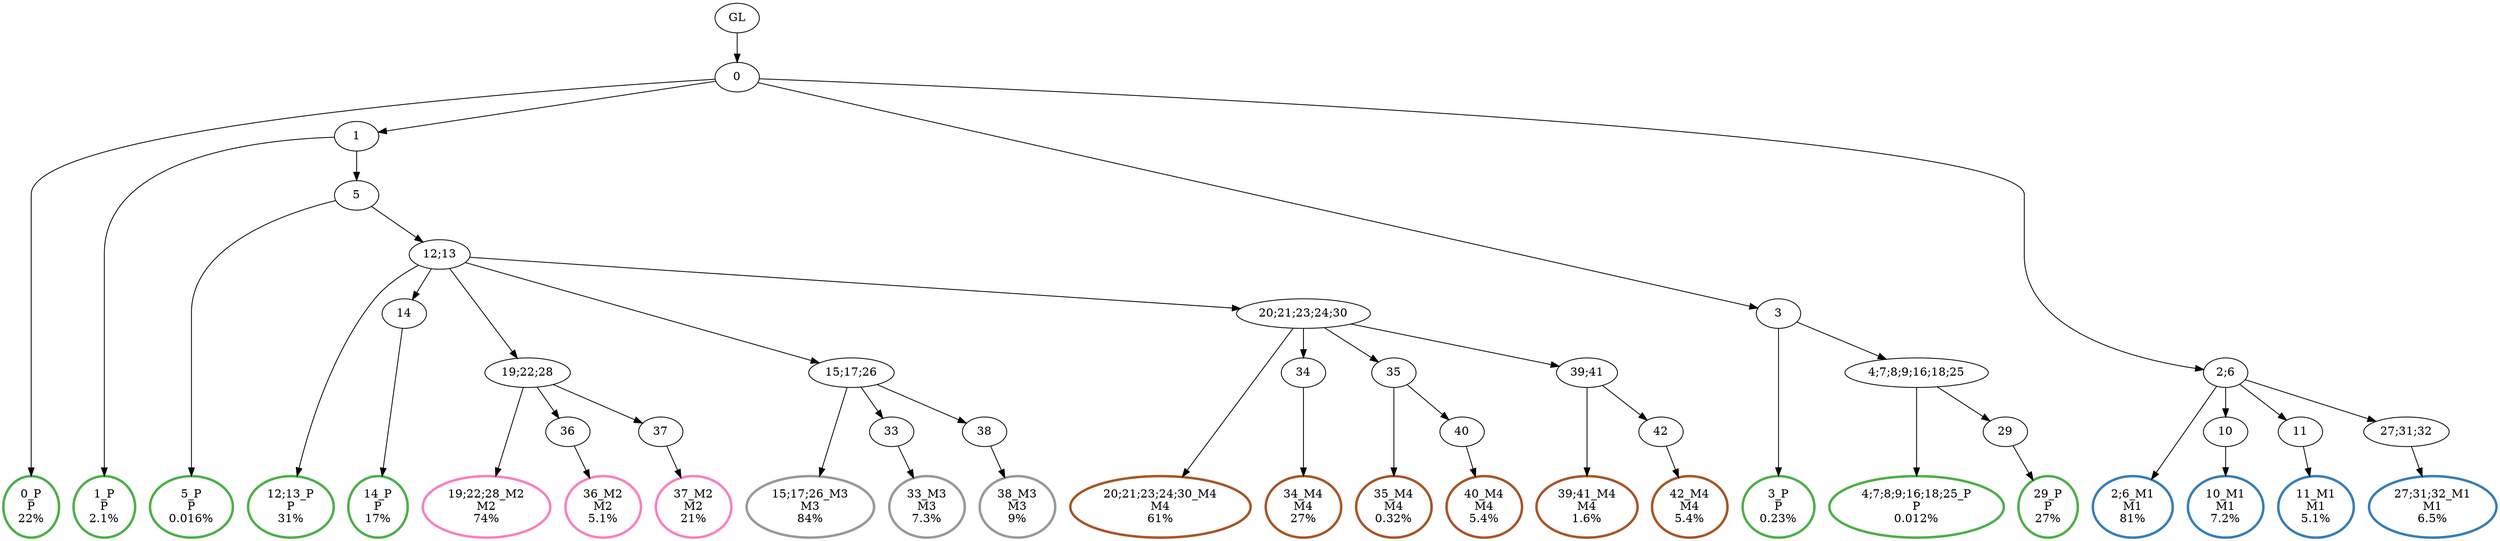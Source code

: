 digraph T {
	{
		rank=same
		46 [penwidth=3,colorscheme=set19,color=3,label="0_P\nP\n22%"]
		44 [penwidth=3,colorscheme=set19,color=3,label="1_P\nP\n2.1%"]
		42 [penwidth=3,colorscheme=set19,color=3,label="5_P\nP\n0.016%"]
		40 [penwidth=3,colorscheme=set19,color=3,label="12;13_P\nP\n31%"]
		38 [penwidth=3,colorscheme=set19,color=3,label="14_P\nP\n17%"]
		36 [penwidth=3,colorscheme=set19,color=3,label="3_P\nP\n0.23%"]
		34 [penwidth=3,colorscheme=set19,color=3,label="4;7;8;9;16;18;25_P\nP\n0.012%"]
		32 [penwidth=3,colorscheme=set19,color=3,label="29_P\nP\n27%"]
		30 [penwidth=3,colorscheme=set19,color=2,label="2;6_M1\nM1\n81%"]
		28 [penwidth=3,colorscheme=set19,color=2,label="10_M1\nM1\n7.2%"]
		26 [penwidth=3,colorscheme=set19,color=2,label="11_M1\nM1\n5.1%"]
		24 [penwidth=3,colorscheme=set19,color=2,label="27;31;32_M1\nM1\n6.5%"]
		22 [penwidth=3,colorscheme=set19,color=8,label="19;22;28_M2\nM2\n74%"]
		20 [penwidth=3,colorscheme=set19,color=8,label="36_M2\nM2\n5.1%"]
		18 [penwidth=3,colorscheme=set19,color=8,label="37_M2\nM2\n21%"]
		16 [penwidth=3,colorscheme=set19,color=9,label="15;17;26_M3\nM3\n84%"]
		14 [penwidth=3,colorscheme=set19,color=9,label="33_M3\nM3\n7.3%"]
		12 [penwidth=3,colorscheme=set19,color=9,label="38_M3\nM3\n9%"]
		10 [penwidth=3,colorscheme=set19,color=7,label="20;21;23;24;30_M4\nM4\n61%"]
		8 [penwidth=3,colorscheme=set19,color=7,label="34_M4\nM4\n27%"]
		6 [penwidth=3,colorscheme=set19,color=7,label="35_M4\nM4\n0.32%"]
		4 [penwidth=3,colorscheme=set19,color=7,label="40_M4\nM4\n5.4%"]
		2 [penwidth=3,colorscheme=set19,color=7,label="39;41_M4\nM4\n1.6%"]
		0 [penwidth=3,colorscheme=set19,color=7,label="42_M4\nM4\n5.4%"]
	}
	48 [label="GL"]
	47 [label="0"]
	45 [label="1"]
	43 [label="5"]
	41 [label="12;13"]
	39 [label="14"]
	37 [label="3"]
	35 [label="4;7;8;9;16;18;25"]
	33 [label="29"]
	31 [label="2;6"]
	29 [label="10"]
	27 [label="11"]
	25 [label="27;31;32"]
	23 [label="19;22;28"]
	21 [label="36"]
	19 [label="37"]
	17 [label="15;17;26"]
	15 [label="33"]
	13 [label="38"]
	11 [label="20;21;23;24;30"]
	9 [label="34"]
	7 [label="35"]
	5 [label="40"]
	3 [label="39;41"]
	1 [label="42"]
	48 -> 47
	47 -> 46
	47 -> 45
	47 -> 37
	47 -> 31
	45 -> 44
	45 -> 43
	43 -> 42
	43 -> 41
	41 -> 40
	41 -> 39
	41 -> 23
	41 -> 17
	41 -> 11
	39 -> 38
	37 -> 36
	37 -> 35
	35 -> 34
	35 -> 33
	33 -> 32
	31 -> 30
	31 -> 29
	31 -> 27
	31 -> 25
	29 -> 28
	27 -> 26
	25 -> 24
	23 -> 22
	23 -> 21
	23 -> 19
	21 -> 20
	19 -> 18
	17 -> 16
	17 -> 15
	17 -> 13
	15 -> 14
	13 -> 12
	11 -> 10
	11 -> 9
	11 -> 7
	11 -> 3
	9 -> 8
	7 -> 6
	7 -> 5
	5 -> 4
	3 -> 2
	3 -> 1
	1 -> 0
}
